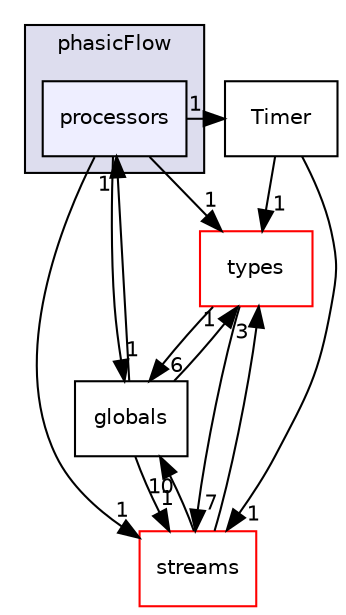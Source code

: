 digraph "src/phasicFlow/processors" {
  compound=true
  node [ fontsize="10", fontname="Helvetica"];
  edge [ labelfontsize="10", labelfontname="Helvetica"];
  subgraph clusterdir_cd7a5046d028e114fc17b2ebc2bd02d2 {
    graph [ bgcolor="#ddddee", pencolor="black", label="phasicFlow" fontname="Helvetica", fontsize="10", URL="dir_cd7a5046d028e114fc17b2ebc2bd02d2.html"]
  dir_34158545141e9eddb40c2ebf02b2a9c2 [shape=box, label="processors", style="filled", fillcolor="#eeeeff", pencolor="black", URL="dir_34158545141e9eddb40c2ebf02b2a9c2.html"];
  }
  dir_e8baec020e471dff3bc06b812491e6c5 [shape=box label="types" fillcolor="white" style="filled" color="red" URL="dir_e8baec020e471dff3bc06b812491e6c5.html"];
  dir_5f6559faa080c0b07ec2a71fd7e912fc [shape=box label="globals" URL="dir_5f6559faa080c0b07ec2a71fd7e912fc.html"];
  dir_b13948a90891cb8a59f39ab8c50a8102 [shape=box label="streams" fillcolor="white" style="filled" color="red" URL="dir_b13948a90891cb8a59f39ab8c50a8102.html"];
  dir_d08d2b79f34083bef6f49ca610481fd2 [shape=box label="Timer" URL="dir_d08d2b79f34083bef6f49ca610481fd2.html"];
  dir_e8baec020e471dff3bc06b812491e6c5->dir_5f6559faa080c0b07ec2a71fd7e912fc [headlabel="6", labeldistance=1.5 headhref="dir_000175_000117.html"];
  dir_e8baec020e471dff3bc06b812491e6c5->dir_b13948a90891cb8a59f39ab8c50a8102 [headlabel="7", labeldistance=1.5 headhref="dir_000175_000131.html"];
  dir_5f6559faa080c0b07ec2a71fd7e912fc->dir_e8baec020e471dff3bc06b812491e6c5 [headlabel="1", labeldistance=1.5 headhref="dir_000117_000175.html"];
  dir_5f6559faa080c0b07ec2a71fd7e912fc->dir_b13948a90891cb8a59f39ab8c50a8102 [headlabel="1", labeldistance=1.5 headhref="dir_000117_000131.html"];
  dir_5f6559faa080c0b07ec2a71fd7e912fc->dir_34158545141e9eddb40c2ebf02b2a9c2 [headlabel="1", labeldistance=1.5 headhref="dir_000117_000119.html"];
  dir_b13948a90891cb8a59f39ab8c50a8102->dir_e8baec020e471dff3bc06b812491e6c5 [headlabel="3", labeldistance=1.5 headhref="dir_000131_000175.html"];
  dir_b13948a90891cb8a59f39ab8c50a8102->dir_5f6559faa080c0b07ec2a71fd7e912fc [headlabel="10", labeldistance=1.5 headhref="dir_000131_000117.html"];
  dir_d08d2b79f34083bef6f49ca610481fd2->dir_e8baec020e471dff3bc06b812491e6c5 [headlabel="1", labeldistance=1.5 headhref="dir_000173_000175.html"];
  dir_d08d2b79f34083bef6f49ca610481fd2->dir_b13948a90891cb8a59f39ab8c50a8102 [headlabel="1", labeldistance=1.5 headhref="dir_000173_000131.html"];
  dir_34158545141e9eddb40c2ebf02b2a9c2->dir_e8baec020e471dff3bc06b812491e6c5 [headlabel="1", labeldistance=1.5 headhref="dir_000119_000175.html"];
  dir_34158545141e9eddb40c2ebf02b2a9c2->dir_5f6559faa080c0b07ec2a71fd7e912fc [headlabel="1", labeldistance=1.5 headhref="dir_000119_000117.html"];
  dir_34158545141e9eddb40c2ebf02b2a9c2->dir_b13948a90891cb8a59f39ab8c50a8102 [headlabel="1", labeldistance=1.5 headhref="dir_000119_000131.html"];
  dir_34158545141e9eddb40c2ebf02b2a9c2->dir_d08d2b79f34083bef6f49ca610481fd2 [headlabel="1", labeldistance=1.5 headhref="dir_000119_000173.html"];
}
